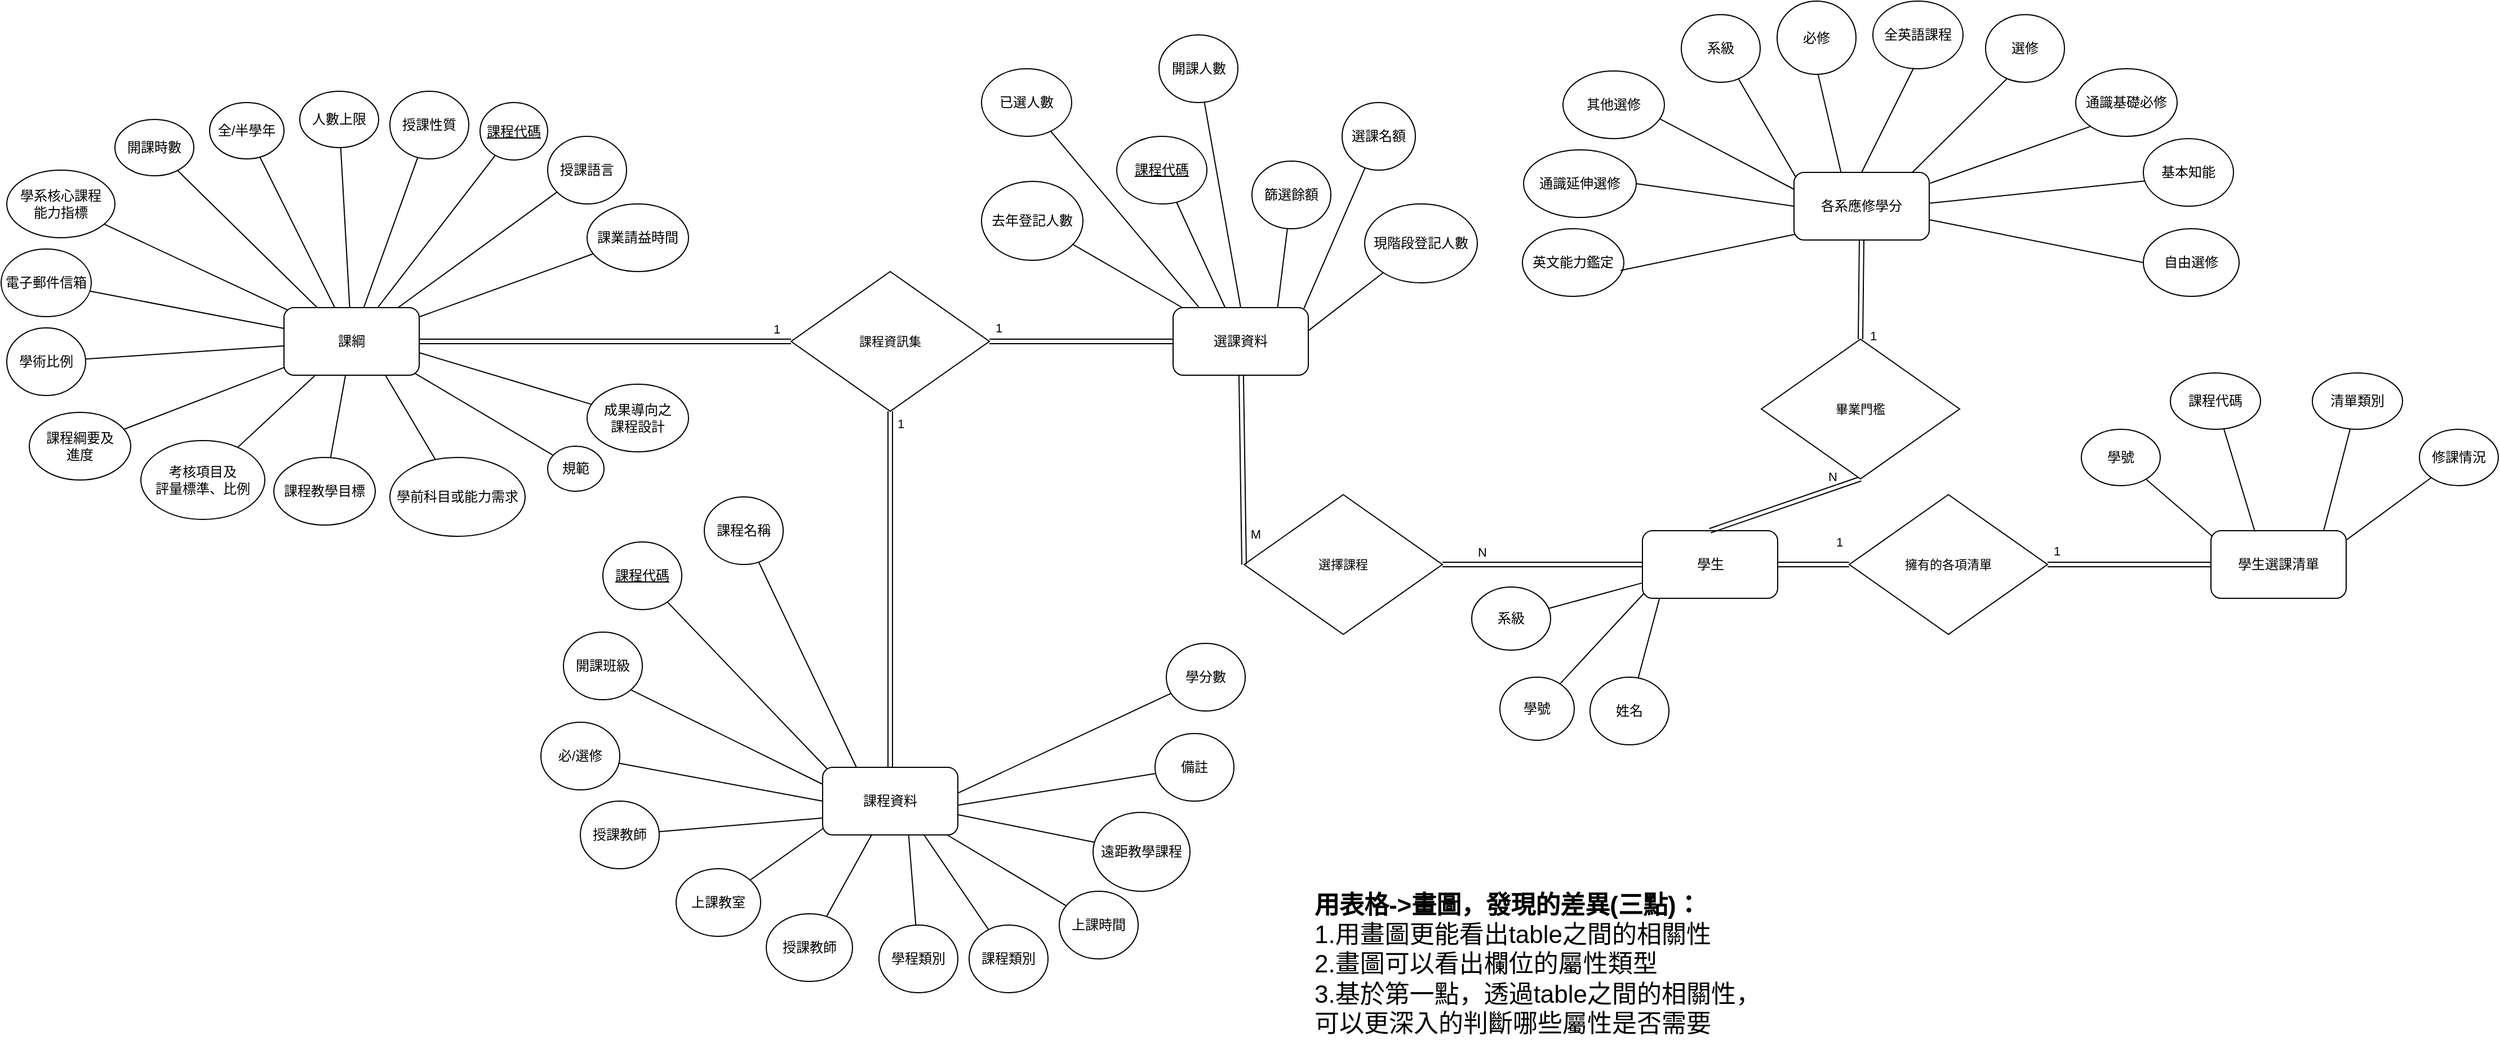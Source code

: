 <mxfile version="22.0.8" type="google">
  <diagram name="第 1 页" id="ZH67dzNzTRsSUJMsq9cp">
    <mxGraphModel grid="1" page="1" gridSize="10" guides="1" tooltips="1" connect="1" arrows="1" fold="1" pageScale="1" pageWidth="827" pageHeight="1169" math="0" shadow="0">
      <root>
        <mxCell id="0" />
        <mxCell id="1" parent="0" />
        <mxCell id="rjaru99zT2goeZ3QPx2q-63" value="&lt;div style=&quot;text-align: left; font-size: 22px;&quot;&gt;&lt;span style=&quot;background-color: initial;&quot;&gt;&lt;b style=&quot;&quot;&gt;&lt;font style=&quot;font-size: 22px;&quot;&gt;用表格-&amp;gt;畫圖，發現的差異(三點)：&lt;/font&gt;&lt;/b&gt;&lt;/span&gt;&lt;/div&gt;&lt;font style=&quot;font-size: 22px;&quot;&gt;&lt;div style=&quot;text-align: left;&quot;&gt;&lt;span style=&quot;background-color: initial;&quot;&gt;1.用畫圖更能看出table之間的相關性&lt;/span&gt;&lt;/div&gt;&lt;div style=&quot;text-align: left;&quot;&gt;&lt;span style=&quot;background-color: initial;&quot;&gt;2.畫圖可以看出欄位的屬性類型&lt;/span&gt;&lt;/div&gt;&lt;div style=&quot;text-align: left;&quot;&gt;&lt;span style=&quot;background-color: initial;&quot;&gt;3.基於第一點，透過table之間的相關性，&lt;/span&gt;&lt;/div&gt;&lt;div style=&quot;text-align: left;&quot;&gt;&lt;span style=&quot;background-color: initial;&quot;&gt;可以更深入的判斷哪些屬性是否需要&lt;/span&gt;&lt;/div&gt;&lt;/font&gt;" style="text;html=1;strokeColor=none;fillColor=none;align=center;verticalAlign=middle;whiteSpace=wrap;rounded=0;" vertex="1" parent="1">
          <mxGeometry x="447" y="960" width="453" height="130" as="geometry" />
        </mxCell>
        <mxCell id="rjaru99zT2goeZ3QPx2q-142" value="" style="group" connectable="0" vertex="1" parent="1">
          <mxGeometry x="1156" y="500" width="370" height="200" as="geometry" />
        </mxCell>
        <mxCell id="rjaru99zT2goeZ3QPx2q-61" value="學生選課清單" style="rounded=1;whiteSpace=wrap;html=1;" vertex="1" parent="rjaru99zT2goeZ3QPx2q-142">
          <mxGeometry x="115" y="140" width="120" height="60" as="geometry" />
        </mxCell>
        <mxCell id="rjaru99zT2goeZ3QPx2q-96" style="edgeStyle=none;shape=connector;rounded=0;orthogonalLoop=1;jettySize=auto;html=1;entryX=0.012;entryY=0.086;entryDx=0;entryDy=0;labelBackgroundColor=default;strokeColor=default;align=center;verticalAlign=middle;fontFamily=Helvetica;fontSize=11;fontColor=default;endArrow=none;endFill=0;entryPerimeter=0;" edge="1" parent="rjaru99zT2goeZ3QPx2q-142" source="rjaru99zT2goeZ3QPx2q-62" target="rjaru99zT2goeZ3QPx2q-61">
          <mxGeometry relative="1" as="geometry" />
        </mxCell>
        <mxCell id="rjaru99zT2goeZ3QPx2q-62" value="學號" style="ellipse;whiteSpace=wrap;html=1;" vertex="1" parent="rjaru99zT2goeZ3QPx2q-142">
          <mxGeometry y="50" width="70" height="50" as="geometry" />
        </mxCell>
        <mxCell id="rjaru99zT2goeZ3QPx2q-64" value="課程代碼" style="ellipse;whiteSpace=wrap;html=1;" vertex="1" parent="rjaru99zT2goeZ3QPx2q-142">
          <mxGeometry x="79" width="80" height="50" as="geometry" />
        </mxCell>
        <mxCell id="rjaru99zT2goeZ3QPx2q-65" value="清單類別" style="ellipse;whiteSpace=wrap;html=1;" vertex="1" parent="rjaru99zT2goeZ3QPx2q-142">
          <mxGeometry x="205" width="80" height="50" as="geometry" />
        </mxCell>
        <mxCell id="rjaru99zT2goeZ3QPx2q-66" value="修課情況" style="ellipse;whiteSpace=wrap;html=1;" vertex="1" parent="rjaru99zT2goeZ3QPx2q-142">
          <mxGeometry x="300" y="50" width="70" height="50" as="geometry" />
        </mxCell>
        <mxCell id="rjaru99zT2goeZ3QPx2q-93" style="shape=connector;rounded=0;orthogonalLoop=1;jettySize=auto;html=1;entryX=1.005;entryY=0.132;entryDx=0;entryDy=0;entryPerimeter=0;labelBackgroundColor=default;strokeColor=default;align=center;verticalAlign=middle;fontFamily=Helvetica;fontSize=11;fontColor=default;endArrow=none;endFill=0;" edge="1" parent="rjaru99zT2goeZ3QPx2q-142" source="rjaru99zT2goeZ3QPx2q-66" target="rjaru99zT2goeZ3QPx2q-61">
          <mxGeometry relative="1" as="geometry" />
        </mxCell>
        <mxCell id="rjaru99zT2goeZ3QPx2q-94" style="edgeStyle=none;shape=connector;rounded=0;orthogonalLoop=1;jettySize=auto;html=1;labelBackgroundColor=default;strokeColor=default;align=center;verticalAlign=middle;fontFamily=Helvetica;fontSize=11;fontColor=default;endArrow=none;endFill=0;" edge="1" parent="rjaru99zT2goeZ3QPx2q-142" source="rjaru99zT2goeZ3QPx2q-65">
          <mxGeometry relative="1" as="geometry">
            <mxPoint x="215" y="140" as="targetPoint" />
          </mxGeometry>
        </mxCell>
        <mxCell id="rjaru99zT2goeZ3QPx2q-95" style="edgeStyle=none;shape=connector;rounded=0;orthogonalLoop=1;jettySize=auto;html=1;entryX=0.325;entryY=0.012;entryDx=0;entryDy=0;entryPerimeter=0;labelBackgroundColor=default;strokeColor=default;align=center;verticalAlign=middle;fontFamily=Helvetica;fontSize=11;fontColor=default;endArrow=none;endFill=0;" edge="1" parent="rjaru99zT2goeZ3QPx2q-142" source="rjaru99zT2goeZ3QPx2q-64" target="rjaru99zT2goeZ3QPx2q-61">
          <mxGeometry relative="1" as="geometry" />
        </mxCell>
        <mxCell id="rjaru99zT2goeZ3QPx2q-143" value="" style="group" connectable="0" vertex="1" parent="1">
          <mxGeometry x="660" y="170" width="636" height="262" as="geometry" />
        </mxCell>
        <mxCell id="rjaru99zT2goeZ3QPx2q-67" value="各系應修學分" style="rounded=1;whiteSpace=wrap;html=1;" vertex="1" parent="rjaru99zT2goeZ3QPx2q-143">
          <mxGeometry x="241" y="152" width="120" height="60" as="geometry" />
        </mxCell>
        <mxCell id="rjaru99zT2goeZ3QPx2q-68" value="系級" style="ellipse;whiteSpace=wrap;html=1;" vertex="1" parent="rjaru99zT2goeZ3QPx2q-143">
          <mxGeometry x="141" y="12" width="70" height="60" as="geometry" />
        </mxCell>
        <mxCell id="rjaru99zT2goeZ3QPx2q-69" value="英文能力鑑定" style="ellipse;whiteSpace=wrap;html=1;" vertex="1" parent="rjaru99zT2goeZ3QPx2q-143">
          <mxGeometry y="202" width="90" height="60" as="geometry" />
        </mxCell>
        <mxCell id="rjaru99zT2goeZ3QPx2q-70" value="全英語課程" style="ellipse;whiteSpace=wrap;html=1;" vertex="1" parent="rjaru99zT2goeZ3QPx2q-143">
          <mxGeometry x="311" width="80" height="60" as="geometry" />
        </mxCell>
        <mxCell id="rjaru99zT2goeZ3QPx2q-71" value="其他選修" style="ellipse;whiteSpace=wrap;html=1;" vertex="1" parent="rjaru99zT2goeZ3QPx2q-143">
          <mxGeometry x="36" y="62" width="90" height="60" as="geometry" />
        </mxCell>
        <mxCell id="rjaru99zT2goeZ3QPx2q-72" value="自由選修" style="ellipse;whiteSpace=wrap;html=1;" vertex="1" parent="rjaru99zT2goeZ3QPx2q-143">
          <mxGeometry x="551" y="202" width="85" height="60" as="geometry" />
        </mxCell>
        <mxCell id="rjaru99zT2goeZ3QPx2q-73" value="通識延伸選修" style="ellipse;whiteSpace=wrap;html=1;" vertex="1" parent="rjaru99zT2goeZ3QPx2q-143">
          <mxGeometry x="1" y="132" width="100" height="60" as="geometry" />
        </mxCell>
        <mxCell id="rjaru99zT2goeZ3QPx2q-74" value="通識基礎必修" style="ellipse;whiteSpace=wrap;html=1;" vertex="1" parent="rjaru99zT2goeZ3QPx2q-143">
          <mxGeometry x="491" y="60" width="90" height="60" as="geometry" />
        </mxCell>
        <mxCell id="rjaru99zT2goeZ3QPx2q-75" value="基本知能" style="ellipse;whiteSpace=wrap;html=1;" vertex="1" parent="rjaru99zT2goeZ3QPx2q-143">
          <mxGeometry x="551" y="122" width="80" height="60" as="geometry" />
        </mxCell>
        <mxCell id="rjaru99zT2goeZ3QPx2q-76" value="選修" style="ellipse;whiteSpace=wrap;html=1;" vertex="1" parent="rjaru99zT2goeZ3QPx2q-143">
          <mxGeometry x="411" y="12" width="70" height="60" as="geometry" />
        </mxCell>
        <mxCell id="rjaru99zT2goeZ3QPx2q-77" value="必修" style="ellipse;whiteSpace=wrap;html=1;" vertex="1" parent="rjaru99zT2goeZ3QPx2q-143">
          <mxGeometry x="226" width="70" height="65" as="geometry" />
        </mxCell>
        <mxCell id="rjaru99zT2goeZ3QPx2q-80" value="" style="endArrow=none;html=1;rounded=0;exitX=0.967;exitY=0.617;exitDx=0;exitDy=0;exitPerimeter=0;entryX=0.006;entryY=0.917;entryDx=0;entryDy=0;entryPerimeter=0;" edge="1" parent="rjaru99zT2goeZ3QPx2q-143" source="rjaru99zT2goeZ3QPx2q-69" target="rjaru99zT2goeZ3QPx2q-67">
          <mxGeometry width="50" height="50" relative="1" as="geometry">
            <mxPoint x="141" y="192" as="sourcePoint" />
            <mxPoint x="191" y="142" as="targetPoint" />
          </mxGeometry>
        </mxCell>
        <mxCell id="rjaru99zT2goeZ3QPx2q-81" value="" style="endArrow=none;html=1;rounded=0;exitX=1;exitY=0.5;exitDx=0;exitDy=0;entryX=0;entryY=0.5;entryDx=0;entryDy=0;" edge="1" parent="rjaru99zT2goeZ3QPx2q-143" source="rjaru99zT2goeZ3QPx2q-73" target="rjaru99zT2goeZ3QPx2q-67">
          <mxGeometry width="50" height="50" relative="1" as="geometry">
            <mxPoint x="141" y="192" as="sourcePoint" />
            <mxPoint x="191" y="142" as="targetPoint" />
          </mxGeometry>
        </mxCell>
        <mxCell id="rjaru99zT2goeZ3QPx2q-82" value="" style="endArrow=none;html=1;rounded=0;exitX=0.959;exitY=0.712;exitDx=0;exitDy=0;exitPerimeter=0;entryX=0;entryY=0.25;entryDx=0;entryDy=0;" edge="1" parent="rjaru99zT2goeZ3QPx2q-143" source="rjaru99zT2goeZ3QPx2q-71" target="rjaru99zT2goeZ3QPx2q-67">
          <mxGeometry width="50" height="50" relative="1" as="geometry">
            <mxPoint x="171" y="252" as="sourcePoint" />
            <mxPoint x="221" y="202" as="targetPoint" />
          </mxGeometry>
        </mxCell>
        <mxCell id="rjaru99zT2goeZ3QPx2q-83" value="" style="endArrow=none;html=1;rounded=0;entryX=0.014;entryY=0.072;entryDx=0;entryDy=0;entryPerimeter=0;" edge="1" parent="rjaru99zT2goeZ3QPx2q-143" source="rjaru99zT2goeZ3QPx2q-68" target="rjaru99zT2goeZ3QPx2q-67">
          <mxGeometry width="50" height="50" relative="1" as="geometry">
            <mxPoint x="171" y="252" as="sourcePoint" />
            <mxPoint x="221" y="202" as="targetPoint" />
          </mxGeometry>
        </mxCell>
        <mxCell id="rjaru99zT2goeZ3QPx2q-84" value="" style="endArrow=none;html=1;rounded=0;exitX=0.519;exitY=0.997;exitDx=0;exitDy=0;exitPerimeter=0;entryX=0.348;entryY=0.003;entryDx=0;entryDy=0;entryPerimeter=0;" edge="1" parent="rjaru99zT2goeZ3QPx2q-143" source="rjaru99zT2goeZ3QPx2q-77" target="rjaru99zT2goeZ3QPx2q-67">
          <mxGeometry width="50" height="50" relative="1" as="geometry">
            <mxPoint x="191" y="152" as="sourcePoint" />
            <mxPoint x="241" y="102" as="targetPoint" />
          </mxGeometry>
        </mxCell>
        <mxCell id="rjaru99zT2goeZ3QPx2q-85" value="" style="endArrow=none;html=1;rounded=0;exitX=0.5;exitY=0;exitDx=0;exitDy=0;entryX=0.452;entryY=0.99;entryDx=0;entryDy=0;entryPerimeter=0;" edge="1" parent="rjaru99zT2goeZ3QPx2q-143" source="rjaru99zT2goeZ3QPx2q-67" target="rjaru99zT2goeZ3QPx2q-70">
          <mxGeometry width="50" height="50" relative="1" as="geometry">
            <mxPoint x="191" y="152" as="sourcePoint" />
            <mxPoint x="241" y="102" as="targetPoint" />
          </mxGeometry>
        </mxCell>
        <mxCell id="rjaru99zT2goeZ3QPx2q-86" value="" style="endArrow=none;html=1;rounded=0;entryX=0.267;entryY=0.952;entryDx=0;entryDy=0;entryPerimeter=0;" edge="1" parent="rjaru99zT2goeZ3QPx2q-143" target="rjaru99zT2goeZ3QPx2q-76">
          <mxGeometry width="50" height="50" relative="1" as="geometry">
            <mxPoint x="346" y="152" as="sourcePoint" />
            <mxPoint x="396" y="102" as="targetPoint" />
          </mxGeometry>
        </mxCell>
        <mxCell id="rjaru99zT2goeZ3QPx2q-87" value="" style="endArrow=none;html=1;rounded=0;exitX=1.007;exitY=0.16;exitDx=0;exitDy=0;exitPerimeter=0;entryX=0;entryY=1;entryDx=0;entryDy=0;" edge="1" parent="rjaru99zT2goeZ3QPx2q-143" source="rjaru99zT2goeZ3QPx2q-67" target="rjaru99zT2goeZ3QPx2q-74">
          <mxGeometry width="50" height="50" relative="1" as="geometry">
            <mxPoint x="461" y="152" as="sourcePoint" />
            <mxPoint x="511" y="102" as="targetPoint" />
          </mxGeometry>
        </mxCell>
        <mxCell id="rjaru99zT2goeZ3QPx2q-88" value="" style="endArrow=none;html=1;rounded=0;exitX=1;exitY=0.456;exitDx=0;exitDy=0;exitPerimeter=0;entryX=0.015;entryY=0.628;entryDx=0;entryDy=0;entryPerimeter=0;" edge="1" parent="rjaru99zT2goeZ3QPx2q-143" source="rjaru99zT2goeZ3QPx2q-67" target="rjaru99zT2goeZ3QPx2q-75">
          <mxGeometry width="50" height="50" relative="1" as="geometry">
            <mxPoint x="461" y="152" as="sourcePoint" />
            <mxPoint x="541" y="162" as="targetPoint" />
          </mxGeometry>
        </mxCell>
        <mxCell id="rjaru99zT2goeZ3QPx2q-89" value="" style="endArrow=none;html=1;rounded=0;entryX=0;entryY=0.5;entryDx=0;entryDy=0;" edge="1" parent="rjaru99zT2goeZ3QPx2q-143" source="rjaru99zT2goeZ3QPx2q-67" target="rjaru99zT2goeZ3QPx2q-72">
          <mxGeometry width="50" height="50" relative="1" as="geometry">
            <mxPoint x="461" y="152" as="sourcePoint" />
            <mxPoint x="511" y="102" as="targetPoint" />
          </mxGeometry>
        </mxCell>
        <mxCell id="rjaru99zT2goeZ3QPx2q-145" value="" style="group" connectable="0" vertex="1" parent="1">
          <mxGeometry x="-690" y="250" width="625" height="380" as="geometry" />
        </mxCell>
        <mxCell id="rjaru99zT2goeZ3QPx2q-41" value="授課性質" style="ellipse;whiteSpace=wrap;html=1;container=0;" vertex="1" parent="rjaru99zT2goeZ3QPx2q-145">
          <mxGeometry x="345" width="70" height="60" as="geometry" />
        </mxCell>
        <mxCell id="rjaru99zT2goeZ3QPx2q-43" value="人數上限" style="ellipse;whiteSpace=wrap;html=1;container=0;" vertex="1" parent="rjaru99zT2goeZ3QPx2q-145">
          <mxGeometry x="265" width="70" height="50" as="geometry" />
        </mxCell>
        <mxCell id="rjaru99zT2goeZ3QPx2q-128" style="edgeStyle=none;shape=connector;rounded=0;orthogonalLoop=1;jettySize=auto;html=1;labelBackgroundColor=default;strokeColor=default;align=center;verticalAlign=middle;fontFamily=Helvetica;fontSize=11;fontColor=default;endArrow=none;endFill=0;" edge="1" parent="rjaru99zT2goeZ3QPx2q-145" source="rjaru99zT2goeZ3QPx2q-41" target="rjaru99zT2goeZ3QPx2q-33">
          <mxGeometry relative="1" as="geometry" />
        </mxCell>
        <mxCell id="rjaru99zT2goeZ3QPx2q-127" style="edgeStyle=none;shape=connector;rounded=0;orthogonalLoop=1;jettySize=auto;html=1;labelBackgroundColor=default;strokeColor=default;align=center;verticalAlign=middle;fontFamily=Helvetica;fontSize=11;fontColor=default;endArrow=none;endFill=0;" edge="1" parent="rjaru99zT2goeZ3QPx2q-145" source="rjaru99zT2goeZ3QPx2q-43" target="rjaru99zT2goeZ3QPx2q-33">
          <mxGeometry relative="1" as="geometry" />
        </mxCell>
        <mxCell id="rjaru99zT2goeZ3QPx2q-33" value="課綱" style="rounded=1;whiteSpace=wrap;html=1;container=0;" vertex="1" parent="rjaru99zT2goeZ3QPx2q-145">
          <mxGeometry x="251" y="192" width="120" height="60" as="geometry" />
        </mxCell>
        <mxCell id="rjaru99zT2goeZ3QPx2q-129" style="edgeStyle=none;shape=connector;rounded=0;orthogonalLoop=1;jettySize=auto;html=1;labelBackgroundColor=default;strokeColor=default;align=center;verticalAlign=middle;fontFamily=Helvetica;fontSize=11;fontColor=default;endArrow=none;endFill=0;" edge="1" parent="rjaru99zT2goeZ3QPx2q-145" source="rjaru99zT2goeZ3QPx2q-38" target="rjaru99zT2goeZ3QPx2q-33">
          <mxGeometry relative="1" as="geometry" />
        </mxCell>
        <mxCell id="rjaru99zT2goeZ3QPx2q-38" value="&lt;u&gt;課程代碼&lt;/u&gt;" style="ellipse;whiteSpace=wrap;html=1;container=0;" vertex="1" parent="rjaru99zT2goeZ3QPx2q-145">
          <mxGeometry x="425" y="10" width="60" height="51" as="geometry" />
        </mxCell>
        <mxCell id="rjaru99zT2goeZ3QPx2q-126" style="edgeStyle=none;shape=connector;rounded=0;orthogonalLoop=1;jettySize=auto;html=1;labelBackgroundColor=default;strokeColor=default;align=center;verticalAlign=middle;fontFamily=Helvetica;fontSize=11;fontColor=default;endArrow=none;endFill=0;" edge="1" parent="rjaru99zT2goeZ3QPx2q-145" source="rjaru99zT2goeZ3QPx2q-39" target="rjaru99zT2goeZ3QPx2q-33">
          <mxGeometry relative="1" as="geometry" />
        </mxCell>
        <mxCell id="rjaru99zT2goeZ3QPx2q-39" value="全/半學年" style="ellipse;whiteSpace=wrap;html=1;container=0;" vertex="1" parent="rjaru99zT2goeZ3QPx2q-145">
          <mxGeometry x="185" y="10" width="66" height="50" as="geometry" />
        </mxCell>
        <mxCell id="rjaru99zT2goeZ3QPx2q-130" style="edgeStyle=none;shape=connector;rounded=0;orthogonalLoop=1;jettySize=auto;html=1;labelBackgroundColor=default;strokeColor=default;align=center;verticalAlign=middle;fontFamily=Helvetica;fontSize=11;fontColor=default;endArrow=none;endFill=0;" edge="1" parent="rjaru99zT2goeZ3QPx2q-145" source="rjaru99zT2goeZ3QPx2q-42" target="rjaru99zT2goeZ3QPx2q-33">
          <mxGeometry relative="1" as="geometry" />
        </mxCell>
        <mxCell id="rjaru99zT2goeZ3QPx2q-42" value="授課語言" style="ellipse;whiteSpace=wrap;html=1;container=0;" vertex="1" parent="rjaru99zT2goeZ3QPx2q-145">
          <mxGeometry x="485" y="40" width="70" height="60" as="geometry" />
        </mxCell>
        <mxCell id="rjaru99zT2goeZ3QPx2q-139" style="edgeStyle=none;shape=connector;rounded=0;orthogonalLoop=1;jettySize=auto;html=1;labelBackgroundColor=default;strokeColor=default;align=center;verticalAlign=middle;fontFamily=Helvetica;fontSize=11;fontColor=default;endArrow=none;endFill=0;" edge="1" parent="rjaru99zT2goeZ3QPx2q-145" source="rjaru99zT2goeZ3QPx2q-44" target="rjaru99zT2goeZ3QPx2q-33">
          <mxGeometry relative="1" as="geometry" />
        </mxCell>
        <mxCell id="rjaru99zT2goeZ3QPx2q-44" value="電子郵件信箱" style="ellipse;whiteSpace=wrap;html=1;container=0;" vertex="1" parent="rjaru99zT2goeZ3QPx2q-145">
          <mxGeometry y="140" width="80" height="60" as="geometry" />
        </mxCell>
        <mxCell id="rjaru99zT2goeZ3QPx2q-47" value="課業請益時間" style="ellipse;whiteSpace=wrap;html=1;container=0;" vertex="1" parent="rjaru99zT2goeZ3QPx2q-145">
          <mxGeometry x="520" y="100" width="90" height="60" as="geometry" />
        </mxCell>
        <mxCell id="rjaru99zT2goeZ3QPx2q-134" style="edgeStyle=none;shape=connector;rounded=0;orthogonalLoop=1;jettySize=auto;html=1;labelBackgroundColor=default;strokeColor=default;align=center;verticalAlign=middle;fontFamily=Helvetica;fontSize=11;fontColor=default;endArrow=none;endFill=0;entryX=0.75;entryY=1;entryDx=0;entryDy=0;" edge="1" parent="rjaru99zT2goeZ3QPx2q-145" source="rjaru99zT2goeZ3QPx2q-48" target="rjaru99zT2goeZ3QPx2q-33">
          <mxGeometry relative="1" as="geometry" />
        </mxCell>
        <mxCell id="rjaru99zT2goeZ3QPx2q-48" value="學前科目或能力需求" style="ellipse;whiteSpace=wrap;html=1;container=0;" vertex="1" parent="rjaru99zT2goeZ3QPx2q-145">
          <mxGeometry x="345" y="325" width="120" height="70" as="geometry" />
        </mxCell>
        <mxCell id="rjaru99zT2goeZ3QPx2q-125" style="edgeStyle=none;shape=connector;rounded=0;orthogonalLoop=1;jettySize=auto;html=1;labelBackgroundColor=default;strokeColor=default;align=center;verticalAlign=middle;fontFamily=Helvetica;fontSize=11;fontColor=default;endArrow=none;endFill=0;" edge="1" parent="rjaru99zT2goeZ3QPx2q-145" source="rjaru99zT2goeZ3QPx2q-49" target="rjaru99zT2goeZ3QPx2q-33">
          <mxGeometry relative="1" as="geometry" />
        </mxCell>
        <mxCell id="rjaru99zT2goeZ3QPx2q-49" value="開課時數" style="ellipse;whiteSpace=wrap;html=1;container=0;" vertex="1" parent="rjaru99zT2goeZ3QPx2q-145">
          <mxGeometry x="101" y="25" width="70" height="50" as="geometry" />
        </mxCell>
        <mxCell id="rjaru99zT2goeZ3QPx2q-136" style="edgeStyle=none;shape=connector;rounded=0;orthogonalLoop=1;jettySize=auto;html=1;labelBackgroundColor=default;strokeColor=default;align=center;verticalAlign=middle;fontFamily=Helvetica;fontSize=11;fontColor=default;endArrow=none;endFill=0;" edge="1" parent="rjaru99zT2goeZ3QPx2q-145" source="rjaru99zT2goeZ3QPx2q-50" target="rjaru99zT2goeZ3QPx2q-33">
          <mxGeometry relative="1" as="geometry" />
        </mxCell>
        <mxCell id="rjaru99zT2goeZ3QPx2q-50" value="考核項目及&lt;br&gt;評量標準、比例" style="ellipse;whiteSpace=wrap;html=1;container=0;" vertex="1" parent="rjaru99zT2goeZ3QPx2q-145">
          <mxGeometry x="124" y="310" width="110" height="70" as="geometry" />
        </mxCell>
        <mxCell id="rjaru99zT2goeZ3QPx2q-137" style="edgeStyle=none;shape=connector;rounded=0;orthogonalLoop=1;jettySize=auto;html=1;labelBackgroundColor=default;strokeColor=default;align=center;verticalAlign=middle;fontFamily=Helvetica;fontSize=11;fontColor=default;endArrow=none;endFill=0;" edge="1" parent="rjaru99zT2goeZ3QPx2q-145" source="rjaru99zT2goeZ3QPx2q-51" target="rjaru99zT2goeZ3QPx2q-33">
          <mxGeometry relative="1" as="geometry" />
        </mxCell>
        <mxCell id="rjaru99zT2goeZ3QPx2q-51" value="課程綱要及&lt;br&gt;進度" style="ellipse;whiteSpace=wrap;html=1;container=0;" vertex="1" parent="rjaru99zT2goeZ3QPx2q-145">
          <mxGeometry x="25" y="285" width="90" height="60" as="geometry" />
        </mxCell>
        <mxCell id="rjaru99zT2goeZ3QPx2q-132" style="edgeStyle=none;shape=connector;rounded=0;orthogonalLoop=1;jettySize=auto;html=1;entryX=1;entryY=0.667;entryDx=0;entryDy=0;labelBackgroundColor=default;strokeColor=default;align=center;verticalAlign=middle;fontFamily=Helvetica;fontSize=11;fontColor=default;endArrow=none;endFill=0;entryPerimeter=0;" edge="1" parent="rjaru99zT2goeZ3QPx2q-145" source="rjaru99zT2goeZ3QPx2q-52" target="rjaru99zT2goeZ3QPx2q-33">
          <mxGeometry relative="1" as="geometry" />
        </mxCell>
        <mxCell id="rjaru99zT2goeZ3QPx2q-52" value="成果導向之&lt;br&gt;課程設計" style="ellipse;whiteSpace=wrap;html=1;container=0;" vertex="1" parent="rjaru99zT2goeZ3QPx2q-145">
          <mxGeometry x="520" y="260" width="90" height="60" as="geometry" />
        </mxCell>
        <mxCell id="rjaru99zT2goeZ3QPx2q-135" style="edgeStyle=none;shape=connector;rounded=0;orthogonalLoop=1;jettySize=auto;html=1;labelBackgroundColor=default;strokeColor=default;align=center;verticalAlign=middle;fontFamily=Helvetica;fontSize=11;fontColor=default;endArrow=none;endFill=0;" edge="1" parent="rjaru99zT2goeZ3QPx2q-145" source="rjaru99zT2goeZ3QPx2q-53" target="rjaru99zT2goeZ3QPx2q-33">
          <mxGeometry relative="1" as="geometry" />
        </mxCell>
        <mxCell id="rjaru99zT2goeZ3QPx2q-53" value="課程教學目標" style="ellipse;whiteSpace=wrap;html=1;container=0;" vertex="1" parent="rjaru99zT2goeZ3QPx2q-145">
          <mxGeometry x="242" y="325" width="90" height="60" as="geometry" />
        </mxCell>
        <mxCell id="rjaru99zT2goeZ3QPx2q-124" style="edgeStyle=none;shape=connector;rounded=0;orthogonalLoop=1;jettySize=auto;html=1;labelBackgroundColor=default;strokeColor=default;align=center;verticalAlign=middle;fontFamily=Helvetica;fontSize=11;fontColor=default;endArrow=none;endFill=0;entryX=0.031;entryY=0.04;entryDx=0;entryDy=0;entryPerimeter=0;" edge="1" parent="rjaru99zT2goeZ3QPx2q-145" source="rjaru99zT2goeZ3QPx2q-54" target="rjaru99zT2goeZ3QPx2q-33">
          <mxGeometry relative="1" as="geometry" />
        </mxCell>
        <mxCell id="rjaru99zT2goeZ3QPx2q-54" value="學系核心課程&lt;br&gt;能力指標" style="ellipse;whiteSpace=wrap;html=1;container=0;" vertex="1" parent="rjaru99zT2goeZ3QPx2q-145">
          <mxGeometry x="5" y="70" width="96" height="60" as="geometry" />
        </mxCell>
        <mxCell id="rjaru99zT2goeZ3QPx2q-138" style="edgeStyle=none;shape=connector;rounded=0;orthogonalLoop=1;jettySize=auto;html=1;labelBackgroundColor=default;strokeColor=default;align=center;verticalAlign=middle;fontFamily=Helvetica;fontSize=11;fontColor=default;endArrow=none;endFill=0;" edge="1" parent="rjaru99zT2goeZ3QPx2q-145" source="rjaru99zT2goeZ3QPx2q-55" target="rjaru99zT2goeZ3QPx2q-33">
          <mxGeometry relative="1" as="geometry" />
        </mxCell>
        <mxCell id="rjaru99zT2goeZ3QPx2q-55" value="學術比例" style="ellipse;whiteSpace=wrap;html=1;container=0;" vertex="1" parent="rjaru99zT2goeZ3QPx2q-145">
          <mxGeometry x="5" y="210" width="70" height="60" as="geometry" />
        </mxCell>
        <mxCell id="rjaru99zT2goeZ3QPx2q-133" style="edgeStyle=none;shape=connector;rounded=0;orthogonalLoop=1;jettySize=auto;html=1;labelBackgroundColor=default;strokeColor=default;align=center;verticalAlign=middle;fontFamily=Helvetica;fontSize=11;fontColor=default;endArrow=none;endFill=0;entryX=0.964;entryY=0.967;entryDx=0;entryDy=0;entryPerimeter=0;" edge="1" parent="rjaru99zT2goeZ3QPx2q-145" source="rjaru99zT2goeZ3QPx2q-56" target="rjaru99zT2goeZ3QPx2q-33">
          <mxGeometry relative="1" as="geometry" />
        </mxCell>
        <mxCell id="rjaru99zT2goeZ3QPx2q-56" value="規範" style="ellipse;whiteSpace=wrap;html=1;container=0;" vertex="1" parent="rjaru99zT2goeZ3QPx2q-145">
          <mxGeometry x="485" y="315" width="50" height="40" as="geometry" />
        </mxCell>
        <mxCell id="rjaru99zT2goeZ3QPx2q-131" style="edgeStyle=none;shape=connector;rounded=0;orthogonalLoop=1;jettySize=auto;html=1;labelBackgroundColor=default;strokeColor=default;align=center;verticalAlign=middle;fontFamily=Helvetica;fontSize=11;fontColor=default;endArrow=none;endFill=0;" edge="1" parent="rjaru99zT2goeZ3QPx2q-145" source="rjaru99zT2goeZ3QPx2q-47" target="rjaru99zT2goeZ3QPx2q-33">
          <mxGeometry relative="1" as="geometry" />
        </mxCell>
        <mxCell id="rjaru99zT2goeZ3QPx2q-149" style="edgeStyle=none;shape=link;rounded=0;orthogonalLoop=1;jettySize=auto;html=1;labelBackgroundColor=default;strokeColor=default;align=center;verticalAlign=middle;fontFamily=Helvetica;fontSize=11;fontColor=default;endArrow=none;endFill=0;" edge="1" parent="1" source="rjaru99zT2goeZ3QPx2q-146" target="rjaru99zT2goeZ3QPx2q-57">
          <mxGeometry relative="1" as="geometry" />
        </mxCell>
        <mxCell id="rjaru99zT2goeZ3QPx2q-150" value="N" style="edgeLabel;html=1;align=center;verticalAlign=middle;resizable=0;points=[];fontSize=11;fontFamily=Helvetica;fontColor=default;" connectable="0" vertex="1" parent="rjaru99zT2goeZ3QPx2q-149">
          <mxGeometry x="-0.178" y="2" relative="1" as="geometry">
            <mxPoint x="-38" y="-9" as="offset" />
          </mxGeometry>
        </mxCell>
        <mxCell id="rjaru99zT2goeZ3QPx2q-146" value="選擇課程" style="rhombus;whiteSpace=wrap;html=1;fontFamily=Helvetica;fontSize=11;fontColor=default;" vertex="1" parent="1">
          <mxGeometry x="413" y="608" width="176" height="124" as="geometry" />
        </mxCell>
        <mxCell id="rjaru99zT2goeZ3QPx2q-147" style="edgeStyle=none;shape=link;rounded=0;orthogonalLoop=1;jettySize=auto;html=1;entryX=0;entryY=0.5;entryDx=0;entryDy=0;labelBackgroundColor=default;strokeColor=default;align=center;verticalAlign=middle;fontFamily=Helvetica;fontSize=11;fontColor=default;endArrow=none;endFill=0;" edge="1" parent="1" source="rjaru99zT2goeZ3QPx2q-4" target="rjaru99zT2goeZ3QPx2q-146">
          <mxGeometry relative="1" as="geometry" />
        </mxCell>
        <mxCell id="rjaru99zT2goeZ3QPx2q-151" value="M" style="edgeLabel;html=1;align=center;verticalAlign=middle;resizable=0;points=[];fontSize=11;fontFamily=Helvetica;fontColor=default;" connectable="0" vertex="1" parent="rjaru99zT2goeZ3QPx2q-147">
          <mxGeometry x="0.84" y="3" relative="1" as="geometry">
            <mxPoint x="7" y="-14" as="offset" />
          </mxGeometry>
        </mxCell>
        <mxCell id="rjaru99zT2goeZ3QPx2q-152" value="擁有的各項清單" style="rhombus;whiteSpace=wrap;html=1;fontFamily=Helvetica;fontSize=11;fontColor=default;" vertex="1" parent="1">
          <mxGeometry x="950" y="608" width="176" height="124" as="geometry" />
        </mxCell>
        <mxCell id="rjaru99zT2goeZ3QPx2q-153" style="edgeStyle=none;shape=link;rounded=0;orthogonalLoop=1;jettySize=auto;html=1;entryX=0;entryY=0.5;entryDx=0;entryDy=0;labelBackgroundColor=default;strokeColor=default;align=center;verticalAlign=middle;fontFamily=Helvetica;fontSize=11;fontColor=default;endArrow=none;endFill=0;" edge="1" parent="1" source="rjaru99zT2goeZ3QPx2q-57" target="rjaru99zT2goeZ3QPx2q-152">
          <mxGeometry relative="1" as="geometry" />
        </mxCell>
        <mxCell id="rjaru99zT2goeZ3QPx2q-157" value="1" style="edgeLabel;html=1;align=center;verticalAlign=middle;resizable=0;points=[];fontSize=11;fontFamily=Helvetica;fontColor=default;" connectable="0" vertex="1" parent="rjaru99zT2goeZ3QPx2q-153">
          <mxGeometry x="0.773" relative="1" as="geometry">
            <mxPoint x="-2" y="-20" as="offset" />
          </mxGeometry>
        </mxCell>
        <mxCell id="rjaru99zT2goeZ3QPx2q-154" style="edgeStyle=none;shape=link;rounded=0;orthogonalLoop=1;jettySize=auto;html=1;entryX=1;entryY=0.5;entryDx=0;entryDy=0;labelBackgroundColor=default;strokeColor=default;align=center;verticalAlign=middle;fontFamily=Helvetica;fontSize=11;fontColor=default;endArrow=none;endFill=0;" edge="1" parent="1" source="rjaru99zT2goeZ3QPx2q-61" target="rjaru99zT2goeZ3QPx2q-152">
          <mxGeometry relative="1" as="geometry" />
        </mxCell>
        <mxCell id="rjaru99zT2goeZ3QPx2q-155" value="1" style="edgeLabel;html=1;align=center;verticalAlign=middle;resizable=0;points=[];fontSize=11;fontFamily=Helvetica;fontColor=default;" connectable="0" vertex="1" parent="rjaru99zT2goeZ3QPx2q-154">
          <mxGeometry x="0.745" y="-1" relative="1" as="geometry">
            <mxPoint x="-11" y="-11" as="offset" />
          </mxGeometry>
        </mxCell>
        <mxCell id="rjaru99zT2goeZ3QPx2q-4" value="選課資料" style="rounded=1;whiteSpace=wrap;html=1;" vertex="1" parent="1">
          <mxGeometry x="350" y="442" width="120" height="60" as="geometry" />
        </mxCell>
        <mxCell id="rjaru99zT2goeZ3QPx2q-118" style="edgeStyle=none;shape=connector;rounded=0;orthogonalLoop=1;jettySize=auto;html=1;labelBackgroundColor=default;strokeColor=default;align=center;verticalAlign=middle;fontFamily=Helvetica;fontSize=11;fontColor=default;endArrow=none;endFill=0;" edge="1" parent="1" source="rjaru99zT2goeZ3QPx2q-19" target="rjaru99zT2goeZ3QPx2q-4">
          <mxGeometry relative="1" as="geometry" />
        </mxCell>
        <mxCell id="rjaru99zT2goeZ3QPx2q-19" value="去年登記人數" style="ellipse;whiteSpace=wrap;html=1;" vertex="1" parent="1">
          <mxGeometry x="180" y="330" width="90" height="70" as="geometry" />
        </mxCell>
        <mxCell id="rjaru99zT2goeZ3QPx2q-20" value="現階段登記人數" style="ellipse;whiteSpace=wrap;html=1;" vertex="1" parent="1">
          <mxGeometry x="520" y="350" width="100" height="70" as="geometry" />
        </mxCell>
        <mxCell id="rjaru99zT2goeZ3QPx2q-21" value="篩選餘額" style="ellipse;whiteSpace=wrap;html=1;" vertex="1" parent="1">
          <mxGeometry x="420" y="312" width="70" height="60" as="geometry" />
        </mxCell>
        <mxCell id="rjaru99zT2goeZ3QPx2q-22" value="選課名額" style="ellipse;whiteSpace=wrap;html=1;" vertex="1" parent="1">
          <mxGeometry x="500" y="260" width="65" height="60" as="geometry" />
        </mxCell>
        <mxCell id="rjaru99zT2goeZ3QPx2q-23" value="已選人數" style="ellipse;whiteSpace=wrap;html=1;" vertex="1" parent="1">
          <mxGeometry x="180" y="230" width="80" height="60" as="geometry" />
        </mxCell>
        <mxCell id="rjaru99zT2goeZ3QPx2q-116" style="edgeStyle=none;shape=connector;rounded=0;orthogonalLoop=1;jettySize=auto;html=1;entryX=0.5;entryY=0;entryDx=0;entryDy=0;labelBackgroundColor=default;strokeColor=default;align=center;verticalAlign=middle;fontFamily=Helvetica;fontSize=11;fontColor=default;endArrow=none;endFill=0;" edge="1" parent="1" source="rjaru99zT2goeZ3QPx2q-24" target="rjaru99zT2goeZ3QPx2q-4">
          <mxGeometry relative="1" as="geometry" />
        </mxCell>
        <mxCell id="rjaru99zT2goeZ3QPx2q-24" value="開課人數" style="ellipse;whiteSpace=wrap;html=1;" vertex="1" parent="1">
          <mxGeometry x="337.5" y="200" width="70" height="60" as="geometry" />
        </mxCell>
        <mxCell id="rjaru99zT2goeZ3QPx2q-117" style="edgeStyle=none;shape=connector;rounded=0;orthogonalLoop=1;jettySize=auto;html=1;labelBackgroundColor=default;strokeColor=default;align=center;verticalAlign=middle;fontFamily=Helvetica;fontSize=11;fontColor=default;endArrow=none;endFill=0;" edge="1" parent="1" source="rjaru99zT2goeZ3QPx2q-37" target="rjaru99zT2goeZ3QPx2q-4">
          <mxGeometry relative="1" as="geometry" />
        </mxCell>
        <mxCell id="rjaru99zT2goeZ3QPx2q-37" value="&lt;u&gt;課程代碼&lt;/u&gt;" style="ellipse;whiteSpace=wrap;html=1;" vertex="1" parent="1">
          <mxGeometry x="300" y="290" width="80" height="60" as="geometry" />
        </mxCell>
        <mxCell id="rjaru99zT2goeZ3QPx2q-115" style="edgeStyle=none;shape=connector;rounded=0;orthogonalLoop=1;jettySize=auto;html=1;entryX=0.19;entryY=-0.007;entryDx=0;entryDy=0;entryPerimeter=0;labelBackgroundColor=default;strokeColor=default;align=center;verticalAlign=middle;fontFamily=Helvetica;fontSize=11;fontColor=default;endArrow=none;endFill=0;" edge="1" parent="1" source="rjaru99zT2goeZ3QPx2q-23" target="rjaru99zT2goeZ3QPx2q-4">
          <mxGeometry relative="1" as="geometry" />
        </mxCell>
        <mxCell id="rjaru99zT2goeZ3QPx2q-119" style="edgeStyle=none;shape=connector;rounded=0;orthogonalLoop=1;jettySize=auto;html=1;entryX=0.773;entryY=0;entryDx=0;entryDy=0;entryPerimeter=0;labelBackgroundColor=default;strokeColor=default;align=center;verticalAlign=middle;fontFamily=Helvetica;fontSize=11;fontColor=default;endArrow=none;endFill=0;" edge="1" parent="1" source="rjaru99zT2goeZ3QPx2q-21" target="rjaru99zT2goeZ3QPx2q-4">
          <mxGeometry relative="1" as="geometry" />
        </mxCell>
        <mxCell id="rjaru99zT2goeZ3QPx2q-120" style="edgeStyle=none;shape=connector;rounded=0;orthogonalLoop=1;jettySize=auto;html=1;entryX=0.967;entryY=0.013;entryDx=0;entryDy=0;entryPerimeter=0;labelBackgroundColor=default;strokeColor=default;align=center;verticalAlign=middle;fontFamily=Helvetica;fontSize=11;fontColor=default;endArrow=none;endFill=0;" edge="1" parent="1" source="rjaru99zT2goeZ3QPx2q-22" target="rjaru99zT2goeZ3QPx2q-4">
          <mxGeometry relative="1" as="geometry" />
        </mxCell>
        <mxCell id="rjaru99zT2goeZ3QPx2q-121" style="edgeStyle=none;shape=connector;rounded=0;orthogonalLoop=1;jettySize=auto;html=1;entryX=0.997;entryY=0.347;entryDx=0;entryDy=0;entryPerimeter=0;labelBackgroundColor=default;strokeColor=default;align=center;verticalAlign=middle;fontFamily=Helvetica;fontSize=11;fontColor=default;endArrow=none;endFill=0;" edge="1" parent="1" source="rjaru99zT2goeZ3QPx2q-20" target="rjaru99zT2goeZ3QPx2q-4">
          <mxGeometry relative="1" as="geometry" />
        </mxCell>
        <mxCell id="rjaru99zT2goeZ3QPx2q-57" value="學生" style="rounded=1;whiteSpace=wrap;html=1;" vertex="1" parent="1">
          <mxGeometry x="766.5" y="640" width="120" height="60" as="geometry" />
        </mxCell>
        <mxCell id="rjaru99zT2goeZ3QPx2q-97" style="edgeStyle=none;shape=connector;rounded=0;orthogonalLoop=1;jettySize=auto;html=1;labelBackgroundColor=default;strokeColor=default;align=center;verticalAlign=middle;fontFamily=Helvetica;fontSize=11;fontColor=default;endArrow=none;endFill=0;" edge="1" parent="1" source="rjaru99zT2goeZ3QPx2q-58" target="rjaru99zT2goeZ3QPx2q-57">
          <mxGeometry relative="1" as="geometry" />
        </mxCell>
        <mxCell id="rjaru99zT2goeZ3QPx2q-58" value="系級" style="ellipse;whiteSpace=wrap;html=1;" vertex="1" parent="1">
          <mxGeometry x="615" y="690" width="70" height="56" as="geometry" />
        </mxCell>
        <mxCell id="rjaru99zT2goeZ3QPx2q-98" style="edgeStyle=none;shape=connector;rounded=0;orthogonalLoop=1;jettySize=auto;html=1;labelBackgroundColor=default;strokeColor=default;align=center;verticalAlign=middle;fontFamily=Helvetica;fontSize=11;fontColor=default;endArrow=none;endFill=0;entryX=0.008;entryY=0.933;entryDx=0;entryDy=0;entryPerimeter=0;" edge="1" parent="1" source="rjaru99zT2goeZ3QPx2q-59" target="rjaru99zT2goeZ3QPx2q-57">
          <mxGeometry relative="1" as="geometry">
            <mxPoint x="770" y="710" as="targetPoint" />
          </mxGeometry>
        </mxCell>
        <mxCell id="rjaru99zT2goeZ3QPx2q-59" value="學號" style="ellipse;whiteSpace=wrap;html=1;" vertex="1" parent="1">
          <mxGeometry x="640" y="770" width="66" height="56" as="geometry" />
        </mxCell>
        <mxCell id="rjaru99zT2goeZ3QPx2q-60" value="姓名" style="ellipse;whiteSpace=wrap;html=1;" vertex="1" parent="1">
          <mxGeometry x="720" y="770" width="70" height="60" as="geometry" />
        </mxCell>
        <mxCell id="rjaru99zT2goeZ3QPx2q-99" style="edgeStyle=none;shape=connector;rounded=0;orthogonalLoop=1;jettySize=auto;html=1;labelBackgroundColor=default;strokeColor=default;align=center;verticalAlign=middle;fontFamily=Helvetica;fontSize=11;fontColor=default;endArrow=none;endFill=0;entryX=0.127;entryY=0.993;entryDx=0;entryDy=0;entryPerimeter=0;" edge="1" parent="1" source="rjaru99zT2goeZ3QPx2q-60" target="rjaru99zT2goeZ3QPx2q-57">
          <mxGeometry relative="1" as="geometry">
            <mxPoint x="876.5" y="640" as="targetPoint" />
          </mxGeometry>
        </mxCell>
        <mxCell id="rjaru99zT2goeZ3QPx2q-159" style="edgeStyle=none;shape=link;rounded=0;orthogonalLoop=1;jettySize=auto;html=1;entryX=0.5;entryY=0;entryDx=0;entryDy=0;labelBackgroundColor=default;strokeColor=default;align=center;verticalAlign=middle;fontFamily=Helvetica;fontSize=11;fontColor=default;endArrow=none;endFill=0;exitX=0.5;exitY=1;exitDx=0;exitDy=0;" edge="1" parent="1" source="rjaru99zT2goeZ3QPx2q-158" target="rjaru99zT2goeZ3QPx2q-57">
          <mxGeometry relative="1" as="geometry" />
        </mxCell>
        <mxCell id="rjaru99zT2goeZ3QPx2q-162" value="N" style="edgeLabel;html=1;align=center;verticalAlign=middle;resizable=0;points=[];fontSize=11;fontFamily=Helvetica;fontColor=default;" connectable="0" vertex="1" parent="rjaru99zT2goeZ3QPx2q-159">
          <mxGeometry x="-0.776" y="-3" relative="1" as="geometry">
            <mxPoint x="-9" y="-5" as="offset" />
          </mxGeometry>
        </mxCell>
        <mxCell id="rjaru99zT2goeZ3QPx2q-160" style="edgeStyle=none;shape=link;rounded=0;orthogonalLoop=1;jettySize=auto;html=1;entryX=0.5;entryY=1;entryDx=0;entryDy=0;labelBackgroundColor=default;strokeColor=default;align=center;verticalAlign=middle;fontFamily=Helvetica;fontSize=11;fontColor=default;endArrow=none;endFill=0;exitX=0.5;exitY=0;exitDx=0;exitDy=0;" edge="1" parent="1" source="rjaru99zT2goeZ3QPx2q-158" target="rjaru99zT2goeZ3QPx2q-67">
          <mxGeometry relative="1" as="geometry">
            <mxPoint x="908" y="460" as="sourcePoint" />
          </mxGeometry>
        </mxCell>
        <mxCell id="rjaru99zT2goeZ3QPx2q-161" value="1" style="edgeLabel;html=1;align=center;verticalAlign=middle;resizable=0;points=[];fontSize=11;fontFamily=Helvetica;fontColor=default;" connectable="0" vertex="1" parent="rjaru99zT2goeZ3QPx2q-160">
          <mxGeometry x="-0.549" y="-2" relative="1" as="geometry">
            <mxPoint x="9" y="17" as="offset" />
          </mxGeometry>
        </mxCell>
        <mxCell id="rjaru99zT2goeZ3QPx2q-158" value="畢業門檻" style="rhombus;whiteSpace=wrap;html=1;fontFamily=Helvetica;fontSize=11;fontColor=default;" vertex="1" parent="1">
          <mxGeometry x="872" y="470" width="176" height="124" as="geometry" />
        </mxCell>
        <mxCell id="rjaru99zT2goeZ3QPx2q-163" value="" style="group" connectable="0" vertex="1" parent="1">
          <mxGeometry x="-211" y="610" width="625" height="440" as="geometry" />
        </mxCell>
        <mxCell id="rjaru99zT2goeZ3QPx2q-31" value="授課教師" style="ellipse;whiteSpace=wrap;html=1;container=0;" vertex="1" parent="rjaru99zT2goeZ3QPx2q-163">
          <mxGeometry x="200" y="370" width="76.5" height="60" as="geometry" />
        </mxCell>
        <mxCell id="rjaru99zT2goeZ3QPx2q-104" style="edgeStyle=none;shape=connector;rounded=0;orthogonalLoop=1;jettySize=auto;html=1;labelBackgroundColor=default;strokeColor=default;align=center;verticalAlign=middle;fontFamily=Helvetica;fontSize=11;fontColor=default;endArrow=none;endFill=0;" edge="1" parent="rjaru99zT2goeZ3QPx2q-163" source="rjaru99zT2goeZ3QPx2q-31" target="rjaru99zT2goeZ3QPx2q-28">
          <mxGeometry relative="1" as="geometry" />
        </mxCell>
        <mxCell id="rjaru99zT2goeZ3QPx2q-34" value="學程類別" style="ellipse;whiteSpace=wrap;html=1;container=0;" vertex="1" parent="rjaru99zT2goeZ3QPx2q-163">
          <mxGeometry x="300" y="380" width="70" height="60" as="geometry" />
        </mxCell>
        <mxCell id="rjaru99zT2goeZ3QPx2q-1" value="上課時間" style="ellipse;whiteSpace=wrap;html=1;container=0;" vertex="1" parent="rjaru99zT2goeZ3QPx2q-163">
          <mxGeometry x="460" y="350" width="70" height="60" as="geometry" />
        </mxCell>
        <mxCell id="rjaru99zT2goeZ3QPx2q-111" style="edgeStyle=none;shape=connector;rounded=0;orthogonalLoop=1;jettySize=auto;html=1;labelBackgroundColor=default;strokeColor=default;align=center;verticalAlign=middle;fontFamily=Helvetica;fontSize=11;fontColor=default;endArrow=none;endFill=0;" edge="1" parent="rjaru99zT2goeZ3QPx2q-163" source="rjaru99zT2goeZ3QPx2q-1" target="rjaru99zT2goeZ3QPx2q-28">
          <mxGeometry relative="1" as="geometry" />
        </mxCell>
        <mxCell id="rjaru99zT2goeZ3QPx2q-17" value="課程類別" style="ellipse;whiteSpace=wrap;html=1;container=0;" vertex="1" parent="rjaru99zT2goeZ3QPx2q-163">
          <mxGeometry x="380" y="380" width="70" height="60" as="geometry" />
        </mxCell>
        <mxCell id="rjaru99zT2goeZ3QPx2q-100" style="edgeStyle=none;shape=connector;rounded=0;orthogonalLoop=1;jettySize=auto;html=1;entryX=0.75;entryY=1;entryDx=0;entryDy=0;labelBackgroundColor=default;strokeColor=default;align=center;verticalAlign=middle;fontFamily=Helvetica;fontSize=11;fontColor=default;endArrow=none;endFill=0;" edge="1" parent="rjaru99zT2goeZ3QPx2q-163" source="rjaru99zT2goeZ3QPx2q-17" target="rjaru99zT2goeZ3QPx2q-28">
          <mxGeometry relative="1" as="geometry" />
        </mxCell>
        <mxCell id="rjaru99zT2goeZ3QPx2q-103" style="edgeStyle=none;shape=connector;rounded=0;orthogonalLoop=1;jettySize=auto;html=1;labelBackgroundColor=default;strokeColor=default;align=center;verticalAlign=middle;fontFamily=Helvetica;fontSize=11;fontColor=default;endArrow=none;endFill=0;entryX=0.636;entryY=1;entryDx=0;entryDy=0;entryPerimeter=0;" edge="1" parent="rjaru99zT2goeZ3QPx2q-163" source="rjaru99zT2goeZ3QPx2q-34" target="rjaru99zT2goeZ3QPx2q-28">
          <mxGeometry relative="1" as="geometry">
            <mxPoint x="320" y="240" as="targetPoint" />
          </mxGeometry>
        </mxCell>
        <mxCell id="rjaru99zT2goeZ3QPx2q-12" value="授課教師" style="ellipse;whiteSpace=wrap;html=1;container=0;" vertex="1" parent="rjaru99zT2goeZ3QPx2q-163">
          <mxGeometry x="35" y="270" width="70" height="60" as="geometry" />
        </mxCell>
        <mxCell id="rjaru99zT2goeZ3QPx2q-13" value="學分數" style="ellipse;whiteSpace=wrap;html=1;container=0;" vertex="1" parent="rjaru99zT2goeZ3QPx2q-163">
          <mxGeometry x="555" y="130" width="70" height="60" as="geometry" />
        </mxCell>
        <mxCell id="rjaru99zT2goeZ3QPx2q-14" value="必/選修" style="ellipse;whiteSpace=wrap;html=1;container=0;" vertex="1" parent="rjaru99zT2goeZ3QPx2q-163">
          <mxGeometry y="200" width="70" height="60" as="geometry" />
        </mxCell>
        <mxCell id="rjaru99zT2goeZ3QPx2q-18" value="開課班級" style="ellipse;whiteSpace=wrap;html=1;container=0;" vertex="1" parent="rjaru99zT2goeZ3QPx2q-163">
          <mxGeometry x="20" y="120" width="70" height="60" as="geometry" />
        </mxCell>
        <mxCell id="rjaru99zT2goeZ3QPx2q-25" value="上課教室" style="ellipse;whiteSpace=wrap;html=1;container=0;" vertex="1" parent="rjaru99zT2goeZ3QPx2q-163">
          <mxGeometry x="120" y="330" width="75" height="60" as="geometry" />
        </mxCell>
        <mxCell id="rjaru99zT2goeZ3QPx2q-26" value="備註" style="ellipse;whiteSpace=wrap;html=1;container=0;" vertex="1" parent="rjaru99zT2goeZ3QPx2q-163">
          <mxGeometry x="545" y="210" width="70" height="60" as="geometry" />
        </mxCell>
        <mxCell id="rjaru99zT2goeZ3QPx2q-27" value="遠距教學課程" style="ellipse;whiteSpace=wrap;html=1;container=0;" vertex="1" parent="rjaru99zT2goeZ3QPx2q-163">
          <mxGeometry x="490" y="280" width="86" height="70" as="geometry" />
        </mxCell>
        <mxCell id="rjaru99zT2goeZ3QPx2q-28" value="課程資料" style="rounded=1;whiteSpace=wrap;html=1;container=0;" vertex="1" parent="rjaru99zT2goeZ3QPx2q-163">
          <mxGeometry x="250" y="240" width="120" height="60" as="geometry" />
        </mxCell>
        <mxCell id="rjaru99zT2goeZ3QPx2q-30" value="&lt;u&gt;課程代碼&lt;/u&gt;" style="ellipse;whiteSpace=wrap;html=1;container=0;" vertex="1" parent="rjaru99zT2goeZ3QPx2q-163">
          <mxGeometry x="55" y="40" width="70" height="60" as="geometry" />
        </mxCell>
        <mxCell id="rjaru99zT2goeZ3QPx2q-105" style="edgeStyle=none;shape=connector;rounded=0;orthogonalLoop=1;jettySize=auto;html=1;entryX=0.25;entryY=0;entryDx=0;entryDy=0;labelBackgroundColor=default;strokeColor=default;align=center;verticalAlign=middle;fontFamily=Helvetica;fontSize=11;fontColor=default;endArrow=none;endFill=0;" edge="1" parent="rjaru99zT2goeZ3QPx2q-163" source="rjaru99zT2goeZ3QPx2q-32" target="rjaru99zT2goeZ3QPx2q-28">
          <mxGeometry relative="1" as="geometry" />
        </mxCell>
        <mxCell id="rjaru99zT2goeZ3QPx2q-32" value="課程名稱" style="ellipse;whiteSpace=wrap;html=1;container=0;" vertex="1" parent="rjaru99zT2goeZ3QPx2q-163">
          <mxGeometry x="145" width="70" height="60" as="geometry" />
        </mxCell>
        <mxCell id="rjaru99zT2goeZ3QPx2q-106" style="edgeStyle=none;shape=connector;rounded=0;orthogonalLoop=1;jettySize=auto;html=1;entryX=0.032;entryY=0.019;entryDx=0;entryDy=0;entryPerimeter=0;labelBackgroundColor=default;strokeColor=default;align=center;verticalAlign=middle;fontFamily=Helvetica;fontSize=11;fontColor=default;endArrow=none;endFill=0;" edge="1" parent="rjaru99zT2goeZ3QPx2q-163" source="rjaru99zT2goeZ3QPx2q-30" target="rjaru99zT2goeZ3QPx2q-28">
          <mxGeometry relative="1" as="geometry" />
        </mxCell>
        <mxCell id="rjaru99zT2goeZ3QPx2q-110" style="edgeStyle=none;shape=connector;rounded=0;orthogonalLoop=1;jettySize=auto;html=1;entryX=0.002;entryY=0.906;entryDx=0;entryDy=0;entryPerimeter=0;labelBackgroundColor=default;strokeColor=default;align=center;verticalAlign=middle;fontFamily=Helvetica;fontSize=11;fontColor=default;endArrow=none;endFill=0;" edge="1" parent="rjaru99zT2goeZ3QPx2q-163" source="rjaru99zT2goeZ3QPx2q-25" target="rjaru99zT2goeZ3QPx2q-28">
          <mxGeometry relative="1" as="geometry" />
        </mxCell>
        <mxCell id="rjaru99zT2goeZ3QPx2q-109" style="edgeStyle=none;shape=connector;rounded=0;orthogonalLoop=1;jettySize=auto;html=1;entryX=0;entryY=0.75;entryDx=0;entryDy=0;labelBackgroundColor=default;strokeColor=default;align=center;verticalAlign=middle;fontFamily=Helvetica;fontSize=11;fontColor=default;endArrow=none;endFill=0;" edge="1" parent="rjaru99zT2goeZ3QPx2q-163" source="rjaru99zT2goeZ3QPx2q-12" target="rjaru99zT2goeZ3QPx2q-28">
          <mxGeometry relative="1" as="geometry" />
        </mxCell>
        <mxCell id="rjaru99zT2goeZ3QPx2q-108" style="edgeStyle=none;shape=connector;rounded=0;orthogonalLoop=1;jettySize=auto;html=1;entryX=0;entryY=0.5;entryDx=0;entryDy=0;labelBackgroundColor=default;strokeColor=default;align=center;verticalAlign=middle;fontFamily=Helvetica;fontSize=11;fontColor=default;endArrow=none;endFill=0;" edge="1" parent="rjaru99zT2goeZ3QPx2q-163" source="rjaru99zT2goeZ3QPx2q-14" target="rjaru99zT2goeZ3QPx2q-28">
          <mxGeometry relative="1" as="geometry" />
        </mxCell>
        <mxCell id="rjaru99zT2goeZ3QPx2q-112" style="edgeStyle=none;shape=connector;rounded=0;orthogonalLoop=1;jettySize=auto;html=1;entryX=0.999;entryY=0.382;entryDx=0;entryDy=0;entryPerimeter=0;labelBackgroundColor=default;strokeColor=default;align=center;verticalAlign=middle;fontFamily=Helvetica;fontSize=11;fontColor=default;endArrow=none;endFill=0;" edge="1" parent="rjaru99zT2goeZ3QPx2q-163" source="rjaru99zT2goeZ3QPx2q-13" target="rjaru99zT2goeZ3QPx2q-28">
          <mxGeometry relative="1" as="geometry" />
        </mxCell>
        <mxCell id="rjaru99zT2goeZ3QPx2q-113" style="edgeStyle=none;shape=connector;rounded=0;orthogonalLoop=1;jettySize=auto;html=1;entryX=1.005;entryY=0.559;entryDx=0;entryDy=0;entryPerimeter=0;labelBackgroundColor=default;strokeColor=default;align=center;verticalAlign=middle;fontFamily=Helvetica;fontSize=11;fontColor=default;endArrow=none;endFill=0;" edge="1" parent="rjaru99zT2goeZ3QPx2q-163" source="rjaru99zT2goeZ3QPx2q-26" target="rjaru99zT2goeZ3QPx2q-28">
          <mxGeometry relative="1" as="geometry" />
        </mxCell>
        <mxCell id="rjaru99zT2goeZ3QPx2q-107" style="edgeStyle=none;shape=connector;rounded=0;orthogonalLoop=1;jettySize=auto;html=1;exitX=1;exitY=1;exitDx=0;exitDy=0;entryX=0;entryY=0.25;entryDx=0;entryDy=0;labelBackgroundColor=default;strokeColor=default;align=center;verticalAlign=middle;fontFamily=Helvetica;fontSize=11;fontColor=default;endArrow=none;endFill=0;" edge="1" parent="rjaru99zT2goeZ3QPx2q-163" source="rjaru99zT2goeZ3QPx2q-18" target="rjaru99zT2goeZ3QPx2q-28">
          <mxGeometry relative="1" as="geometry" />
        </mxCell>
        <mxCell id="rjaru99zT2goeZ3QPx2q-114" style="edgeStyle=none;shape=connector;rounded=0;orthogonalLoop=1;jettySize=auto;html=1;entryX=0.999;entryY=0.7;entryDx=0;entryDy=0;entryPerimeter=0;labelBackgroundColor=default;strokeColor=default;align=center;verticalAlign=middle;fontFamily=Helvetica;fontSize=11;fontColor=default;endArrow=none;endFill=0;" edge="1" parent="rjaru99zT2goeZ3QPx2q-163" source="rjaru99zT2goeZ3QPx2q-27" target="rjaru99zT2goeZ3QPx2q-28">
          <mxGeometry relative="1" as="geometry" />
        </mxCell>
        <mxCell id="rjaru99zT2goeZ3QPx2q-166" style="edgeStyle=none;shape=link;rounded=0;orthogonalLoop=1;jettySize=auto;html=1;entryX=0;entryY=0.5;entryDx=0;entryDy=0;labelBackgroundColor=default;strokeColor=default;align=center;verticalAlign=middle;fontFamily=Helvetica;fontSize=11;fontColor=default;endArrow=none;endFill=0;" edge="1" parent="1" source="rjaru99zT2goeZ3QPx2q-165" target="rjaru99zT2goeZ3QPx2q-4">
          <mxGeometry relative="1" as="geometry" />
        </mxCell>
        <mxCell id="rjaru99zT2goeZ3QPx2q-171" value="1" style="edgeLabel;html=1;align=center;verticalAlign=middle;resizable=0;points=[];fontSize=11;fontFamily=Helvetica;fontColor=default;" connectable="0" vertex="1" parent="rjaru99zT2goeZ3QPx2q-166">
          <mxGeometry x="-0.907" y="4" relative="1" as="geometry">
            <mxPoint y="-8" as="offset" />
          </mxGeometry>
        </mxCell>
        <mxCell id="rjaru99zT2goeZ3QPx2q-167" style="edgeStyle=none;shape=link;rounded=0;orthogonalLoop=1;jettySize=auto;html=1;entryX=1;entryY=0.5;entryDx=0;entryDy=0;labelBackgroundColor=default;strokeColor=default;align=center;verticalAlign=middle;fontFamily=Helvetica;fontSize=11;fontColor=default;endArrow=none;endFill=0;" edge="1" parent="1" target="rjaru99zT2goeZ3QPx2q-33">
          <mxGeometry relative="1" as="geometry">
            <mxPoint x="11" y="472" as="sourcePoint" />
          </mxGeometry>
        </mxCell>
        <mxCell id="rjaru99zT2goeZ3QPx2q-170" value="1" style="edgeLabel;html=1;align=center;verticalAlign=middle;resizable=0;points=[];fontSize=11;fontFamily=Helvetica;fontColor=default;" connectable="0" vertex="1" parent="rjaru99zT2goeZ3QPx2q-167">
          <mxGeometry x="-0.921" y="-2" relative="1" as="geometry">
            <mxPoint y="-9" as="offset" />
          </mxGeometry>
        </mxCell>
        <mxCell id="rjaru99zT2goeZ3QPx2q-168" style="edgeStyle=none;shape=link;rounded=0;orthogonalLoop=1;jettySize=auto;html=1;labelBackgroundColor=default;strokeColor=default;align=center;verticalAlign=middle;fontFamily=Helvetica;fontSize=11;fontColor=default;endArrow=none;endFill=0;" edge="1" parent="1" source="rjaru99zT2goeZ3QPx2q-165" target="rjaru99zT2goeZ3QPx2q-28">
          <mxGeometry relative="1" as="geometry" />
        </mxCell>
        <mxCell id="rjaru99zT2goeZ3QPx2q-172" value="1" style="edgeLabel;html=1;align=center;verticalAlign=middle;resizable=0;points=[];fontSize=11;fontFamily=Helvetica;fontColor=default;" connectable="0" vertex="1" parent="rjaru99zT2goeZ3QPx2q-168">
          <mxGeometry x="-0.93" y="2" relative="1" as="geometry">
            <mxPoint x="7" as="offset" />
          </mxGeometry>
        </mxCell>
        <mxCell id="rjaru99zT2goeZ3QPx2q-165" value="課程資訊集" style="rhombus;whiteSpace=wrap;html=1;fontFamily=Helvetica;fontSize=11;fontColor=default;" vertex="1" parent="1">
          <mxGeometry x="11" y="410" width="176" height="124" as="geometry" />
        </mxCell>
      </root>
    </mxGraphModel>
  </diagram>
</mxfile>
